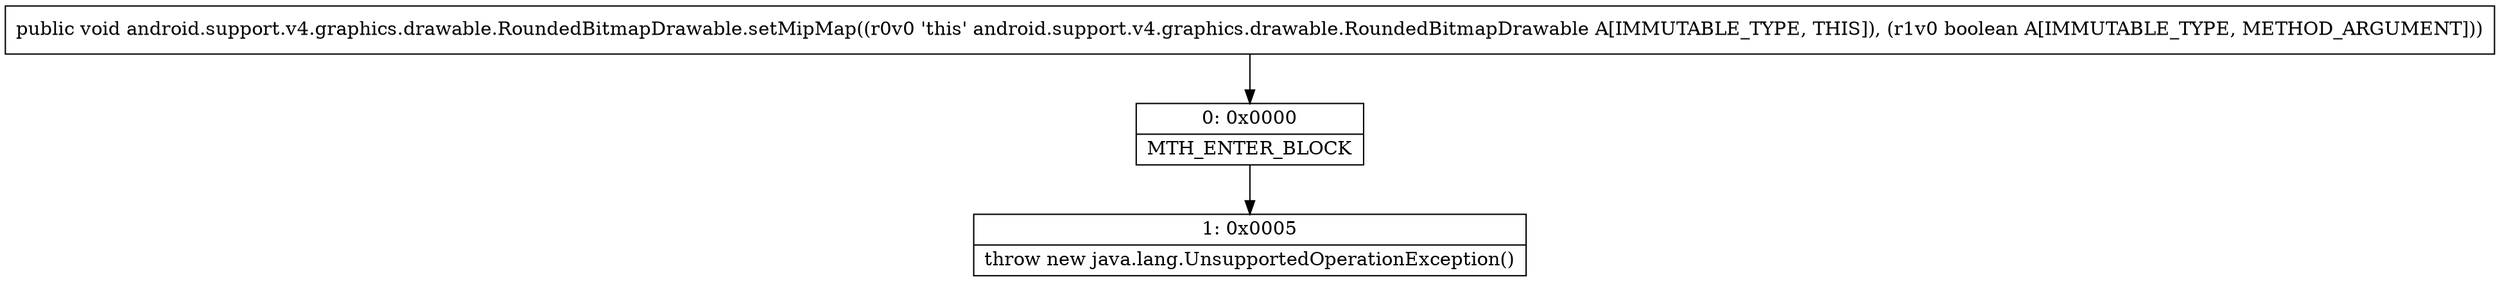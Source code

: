 digraph "CFG forandroid.support.v4.graphics.drawable.RoundedBitmapDrawable.setMipMap(Z)V" {
Node_0 [shape=record,label="{0\:\ 0x0000|MTH_ENTER_BLOCK\l}"];
Node_1 [shape=record,label="{1\:\ 0x0005|throw new java.lang.UnsupportedOperationException()\l}"];
MethodNode[shape=record,label="{public void android.support.v4.graphics.drawable.RoundedBitmapDrawable.setMipMap((r0v0 'this' android.support.v4.graphics.drawable.RoundedBitmapDrawable A[IMMUTABLE_TYPE, THIS]), (r1v0 boolean A[IMMUTABLE_TYPE, METHOD_ARGUMENT])) }"];
MethodNode -> Node_0;
Node_0 -> Node_1;
}

